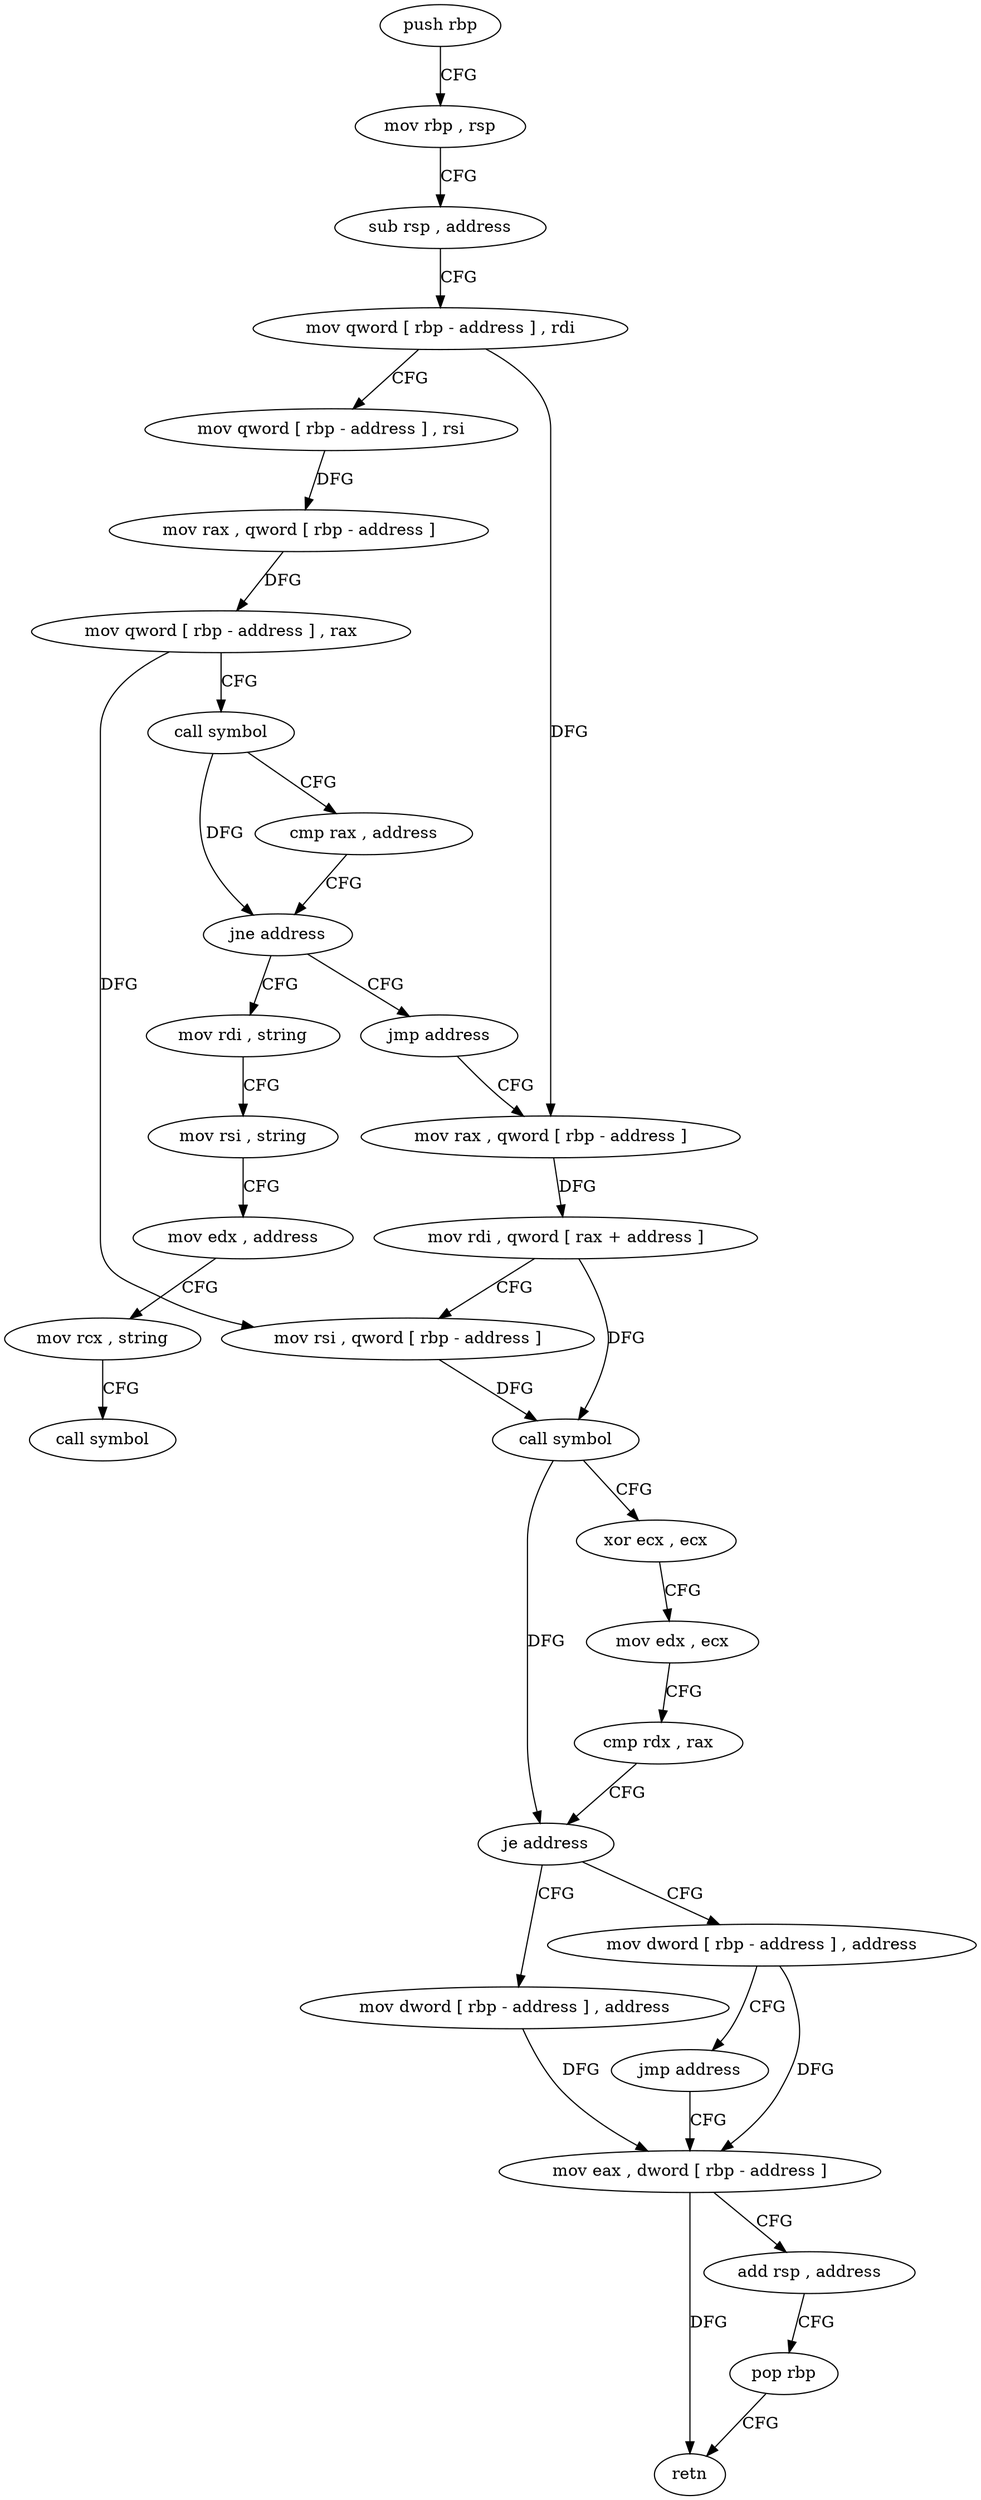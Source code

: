 digraph "func" {
"4213584" [label = "push rbp" ]
"4213585" [label = "mov rbp , rsp" ]
"4213588" [label = "sub rsp , address" ]
"4213592" [label = "mov qword [ rbp - address ] , rdi" ]
"4213596" [label = "mov qword [ rbp - address ] , rsi" ]
"4213600" [label = "mov rax , qword [ rbp - address ]" ]
"4213604" [label = "mov qword [ rbp - address ] , rax" ]
"4213608" [label = "call symbol" ]
"4213613" [label = "cmp rax , address" ]
"4213617" [label = "jne address" ]
"4213628" [label = "mov rdi , string" ]
"4213623" [label = "jmp address" ]
"4213638" [label = "mov rsi , string" ]
"4213648" [label = "mov edx , address" ]
"4213653" [label = "mov rcx , string" ]
"4213663" [label = "call symbol" ]
"4213668" [label = "mov rax , qword [ rbp - address ]" ]
"4213672" [label = "mov rdi , qword [ rax + address ]" ]
"4213676" [label = "mov rsi , qword [ rbp - address ]" ]
"4213680" [label = "call symbol" ]
"4213685" [label = "xor ecx , ecx" ]
"4213687" [label = "mov edx , ecx" ]
"4213689" [label = "cmp rdx , rax" ]
"4213692" [label = "je address" ]
"4213710" [label = "mov dword [ rbp - address ] , address" ]
"4213698" [label = "mov dword [ rbp - address ] , address" ]
"4213717" [label = "mov eax , dword [ rbp - address ]" ]
"4213705" [label = "jmp address" ]
"4213720" [label = "add rsp , address" ]
"4213724" [label = "pop rbp" ]
"4213725" [label = "retn" ]
"4213584" -> "4213585" [ label = "CFG" ]
"4213585" -> "4213588" [ label = "CFG" ]
"4213588" -> "4213592" [ label = "CFG" ]
"4213592" -> "4213596" [ label = "CFG" ]
"4213592" -> "4213668" [ label = "DFG" ]
"4213596" -> "4213600" [ label = "DFG" ]
"4213600" -> "4213604" [ label = "DFG" ]
"4213604" -> "4213608" [ label = "CFG" ]
"4213604" -> "4213676" [ label = "DFG" ]
"4213608" -> "4213613" [ label = "CFG" ]
"4213608" -> "4213617" [ label = "DFG" ]
"4213613" -> "4213617" [ label = "CFG" ]
"4213617" -> "4213628" [ label = "CFG" ]
"4213617" -> "4213623" [ label = "CFG" ]
"4213628" -> "4213638" [ label = "CFG" ]
"4213623" -> "4213668" [ label = "CFG" ]
"4213638" -> "4213648" [ label = "CFG" ]
"4213648" -> "4213653" [ label = "CFG" ]
"4213653" -> "4213663" [ label = "CFG" ]
"4213668" -> "4213672" [ label = "DFG" ]
"4213672" -> "4213676" [ label = "CFG" ]
"4213672" -> "4213680" [ label = "DFG" ]
"4213676" -> "4213680" [ label = "DFG" ]
"4213680" -> "4213685" [ label = "CFG" ]
"4213680" -> "4213692" [ label = "DFG" ]
"4213685" -> "4213687" [ label = "CFG" ]
"4213687" -> "4213689" [ label = "CFG" ]
"4213689" -> "4213692" [ label = "CFG" ]
"4213692" -> "4213710" [ label = "CFG" ]
"4213692" -> "4213698" [ label = "CFG" ]
"4213710" -> "4213717" [ label = "DFG" ]
"4213698" -> "4213705" [ label = "CFG" ]
"4213698" -> "4213717" [ label = "DFG" ]
"4213717" -> "4213720" [ label = "CFG" ]
"4213717" -> "4213725" [ label = "DFG" ]
"4213705" -> "4213717" [ label = "CFG" ]
"4213720" -> "4213724" [ label = "CFG" ]
"4213724" -> "4213725" [ label = "CFG" ]
}

